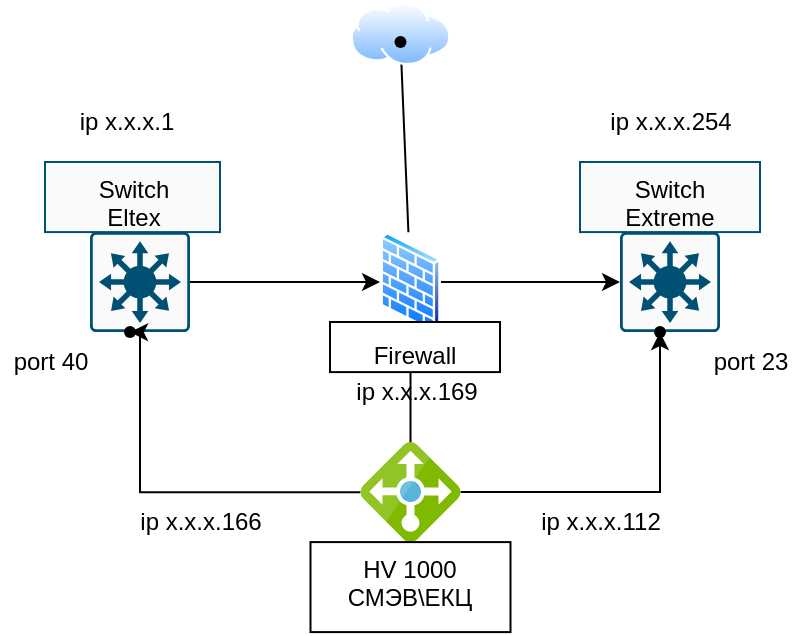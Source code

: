 <mxfile version="17.2.1" type="github">
  <diagram id="FQsRczLZp10Q2zyaTNeg" name="Page-1">
    <mxGraphModel dx="946" dy="645" grid="1" gridSize="10" guides="1" tooltips="1" connect="1" arrows="1" fold="1" page="1" pageScale="1" pageWidth="850" pageHeight="1100" math="0" shadow="0">
      <root>
        <mxCell id="0" />
        <mxCell id="1" parent="0" />
        <mxCell id="VlJcY3GAni6cceC7Ze4i-17" value="" style="edgeStyle=none;rounded=0;orthogonalLoop=1;jettySize=auto;html=1;" edge="1" parent="1" source="VlJcY3GAni6cceC7Ze4i-1" target="VlJcY3GAni6cceC7Ze4i-4">
          <mxGeometry relative="1" as="geometry" />
        </mxCell>
        <mxCell id="VlJcY3GAni6cceC7Ze4i-25" value="" style="edgeStyle=none;rounded=0;orthogonalLoop=1;jettySize=auto;html=1;fontFamily=Helvetica;" edge="1" parent="1" source="VlJcY3GAni6cceC7Ze4i-1" target="VlJcY3GAni6cceC7Ze4i-20">
          <mxGeometry relative="1" as="geometry" />
        </mxCell>
        <mxCell id="VlJcY3GAni6cceC7Ze4i-34" value="" style="edgeStyle=none;rounded=0;orthogonalLoop=1;jettySize=auto;html=1;fontFamily=Helvetica;" edge="1" parent="1" source="VlJcY3GAni6cceC7Ze4i-1" target="VlJcY3GAni6cceC7Ze4i-33">
          <mxGeometry relative="1" as="geometry" />
        </mxCell>
        <mxCell id="VlJcY3GAni6cceC7Ze4i-1" value="" style="aspect=fixed;perimeter=ellipsePerimeter;html=1;align=center;shadow=0;dashed=0;spacingTop=3;image;image=img/lib/active_directory/firewall.svg;" vertex="1" parent="1">
          <mxGeometry x="400" y="225.05" width="30.5" height="50" as="geometry" />
        </mxCell>
        <mxCell id="VlJcY3GAni6cceC7Ze4i-23" value="" style="edgeStyle=none;rounded=0;orthogonalLoop=1;jettySize=auto;html=1;fontFamily=Helvetica;" edge="1" parent="1" source="VlJcY3GAni6cceC7Ze4i-4" target="VlJcY3GAni6cceC7Ze4i-22">
          <mxGeometry relative="1" as="geometry" />
        </mxCell>
        <mxCell id="VlJcY3GAni6cceC7Ze4i-4" value="" style="sketch=0;points=[[0.015,0.015,0],[0.985,0.015,0],[0.985,0.985,0],[0.015,0.985,0],[0.25,0,0],[0.5,0,0],[0.75,0,0],[1,0.25,0],[1,0.5,0],[1,0.75,0],[0.75,1,0],[0.5,1,0],[0.25,1,0],[0,0.75,0],[0,0.5,0],[0,0.25,0]];verticalLabelPosition=bottom;html=1;verticalAlign=top;aspect=fixed;align=center;pointerEvents=1;shape=mxgraph.cisco19.rect;prIcon=l3_switch;fillColor=#FAFAFA;strokeColor=#005073;" vertex="1" parent="1">
          <mxGeometry x="520" y="225.05" width="50" height="50" as="geometry" />
        </mxCell>
        <mxCell id="VlJcY3GAni6cceC7Ze4i-6" value="" style="edgeStyle=orthogonalEdgeStyle;rounded=0;orthogonalLoop=1;jettySize=auto;html=1;" edge="1" parent="1" source="VlJcY3GAni6cceC7Ze4i-5" target="VlJcY3GAni6cceC7Ze4i-1">
          <mxGeometry relative="1" as="geometry" />
        </mxCell>
        <mxCell id="VlJcY3GAni6cceC7Ze4i-5" value="" style="sketch=0;points=[[0.015,0.015,0],[0.985,0.015,0],[0.985,0.985,0],[0.015,0.985,0],[0.25,0,0],[0.5,0,0],[0.75,0,0],[1,0.25,0],[1,0.5,0],[1,0.75,0],[0.75,1,0],[0.5,1,0],[0.25,1,0],[0,0.75,0],[0,0.5,0],[0,0.25,0]];verticalLabelPosition=bottom;html=1;verticalAlign=top;aspect=fixed;align=center;pointerEvents=1;shape=mxgraph.cisco19.rect;prIcon=l3_switch;fillColor=#FAFAFA;strokeColor=#005073;" vertex="1" parent="1">
          <mxGeometry x="255" y="225.05" width="50" height="50" as="geometry" />
        </mxCell>
        <mxCell id="VlJcY3GAni6cceC7Ze4i-11" value="" style="edgeStyle=orthogonalEdgeStyle;rounded=0;orthogonalLoop=1;jettySize=auto;html=1;" edge="1" parent="1" source="VlJcY3GAni6cceC7Ze4i-7" target="VlJcY3GAni6cceC7Ze4i-10">
          <mxGeometry relative="1" as="geometry">
            <Array as="points">
              <mxPoint x="280" y="355.05" />
              <mxPoint x="280" y="275.05" />
            </Array>
          </mxGeometry>
        </mxCell>
        <mxCell id="VlJcY3GAni6cceC7Ze4i-19" value="" style="edgeStyle=none;rounded=0;orthogonalLoop=1;jettySize=auto;html=1;" edge="1" parent="1" source="VlJcY3GAni6cceC7Ze4i-7" target="VlJcY3GAni6cceC7Ze4i-18">
          <mxGeometry relative="1" as="geometry">
            <Array as="points">
              <mxPoint x="540" y="355.05" />
            </Array>
          </mxGeometry>
        </mxCell>
        <mxCell id="VlJcY3GAni6cceC7Ze4i-21" value="" style="edgeStyle=none;rounded=0;orthogonalLoop=1;jettySize=auto;html=1;fontFamily=Helvetica;" edge="1" parent="1" source="VlJcY3GAni6cceC7Ze4i-7" target="VlJcY3GAni6cceC7Ze4i-20">
          <mxGeometry relative="1" as="geometry" />
        </mxCell>
        <mxCell id="VlJcY3GAni6cceC7Ze4i-7" value="" style="sketch=0;aspect=fixed;html=1;points=[];align=center;image;fontSize=12;image=img/lib/mscae/Load_Balancer_feature.svg;fontFamily=Helvetica;" vertex="1" parent="1">
          <mxGeometry x="390.25" y="330.05" width="50" height="50" as="geometry" />
        </mxCell>
        <mxCell id="VlJcY3GAni6cceC7Ze4i-10" value="" style="shape=waypoint;sketch=0;size=6;pointerEvents=1;points=[];fillColor=default;resizable=0;rotatable=0;perimeter=centerPerimeter;snapToPoint=1;verticalAlign=top;labelBackgroundColor=default;" vertex="1" parent="1">
          <mxGeometry x="255" y="255.05" width="40" height="40" as="geometry" />
        </mxCell>
        <mxCell id="VlJcY3GAni6cceC7Ze4i-13" value="" style="aspect=fixed;perimeter=ellipsePerimeter;html=1;align=center;shadow=0;dashed=0;spacingTop=3;image;image=img/lib/active_directory/internet_cloud.svg;" vertex="1" parent="1">
          <mxGeometry x="385.25" y="110" width="50" height="31.5" as="geometry" />
        </mxCell>
        <mxCell id="VlJcY3GAni6cceC7Ze4i-18" value="" style="shape=waypoint;sketch=0;size=6;pointerEvents=1;points=[];fillColor=default;resizable=0;rotatable=0;perimeter=centerPerimeter;snapToPoint=1;verticalAlign=top;labelBackgroundColor=default;" vertex="1" parent="1">
          <mxGeometry x="520" y="255.05" width="40" height="40" as="geometry" />
        </mxCell>
        <mxCell id="VlJcY3GAni6cceC7Ze4i-20" value="HV 1000&lt;br&gt;СМЭВ\ЕКЦ" style="whiteSpace=wrap;html=1;verticalAlign=top;sketch=0;labelBackgroundColor=default;" vertex="1" parent="1">
          <mxGeometry x="365.25" y="380.05" width="100" height="45" as="geometry" />
        </mxCell>
        <mxCell id="VlJcY3GAni6cceC7Ze4i-22" value="Switch&lt;br&gt;Extreme" style="whiteSpace=wrap;html=1;verticalAlign=top;fillColor=#FAFAFA;strokeColor=#005073;sketch=0;" vertex="1" parent="1">
          <mxGeometry x="500" y="190" width="90" height="35.05" as="geometry" />
        </mxCell>
        <mxCell id="VlJcY3GAni6cceC7Ze4i-24" value="Switch&lt;br&gt;Eltex" style="whiteSpace=wrap;html=1;verticalAlign=top;fillColor=#FAFAFA;strokeColor=#005073;sketch=0;" vertex="1" parent="1">
          <mxGeometry x="232.5" y="190" width="87.5" height="35.05" as="geometry" />
        </mxCell>
        <mxCell id="VlJcY3GAni6cceC7Ze4i-29" value="Firewall&lt;br&gt;" style="whiteSpace=wrap;html=1;verticalAlign=top;shadow=0;dashed=0;spacingTop=3;labelBackgroundColor=default;" vertex="1" parent="1">
          <mxGeometry x="375" y="270" width="85" height="25.05" as="geometry" />
        </mxCell>
        <mxCell id="VlJcY3GAni6cceC7Ze4i-33" value="" style="shape=waypoint;sketch=0;size=6;pointerEvents=1;points=[];fillColor=default;resizable=0;rotatable=0;perimeter=centerPerimeter;snapToPoint=1;verticalAlign=top;shadow=0;dashed=0;spacingTop=3;labelBackgroundColor=default;" vertex="1" parent="1">
          <mxGeometry x="390.25" y="110.0" width="40" height="40" as="geometry" />
        </mxCell>
        <mxCell id="VlJcY3GAni6cceC7Ze4i-36" value="port 23" style="text;html=1;align=center;verticalAlign=middle;resizable=0;points=[];autosize=1;strokeColor=none;fillColor=none;fontFamily=Helvetica;" vertex="1" parent="1">
          <mxGeometry x="560" y="280" width="50" height="20" as="geometry" />
        </mxCell>
        <mxCell id="VlJcY3GAni6cceC7Ze4i-37" value="port 40" style="text;html=1;align=center;verticalAlign=middle;resizable=0;points=[];autosize=1;strokeColor=none;fillColor=none;fontFamily=Helvetica;" vertex="1" parent="1">
          <mxGeometry x="210" y="280" width="50" height="20" as="geometry" />
        </mxCell>
        <mxCell id="VlJcY3GAni6cceC7Ze4i-38" value="ip x.x.x.112" style="text;html=1;align=center;verticalAlign=middle;resizable=0;points=[];autosize=1;strokeColor=none;fillColor=none;fontFamily=Helvetica;" vertex="1" parent="1">
          <mxGeometry x="470" y="360.05" width="80" height="20" as="geometry" />
        </mxCell>
        <mxCell id="VlJcY3GAni6cceC7Ze4i-39" value="ip x.x.x.166" style="text;html=1;align=center;verticalAlign=middle;resizable=0;points=[];autosize=1;strokeColor=none;fillColor=none;fontFamily=Helvetica;" vertex="1" parent="1">
          <mxGeometry x="270" y="360.05" width="80" height="20" as="geometry" />
        </mxCell>
        <mxCell id="VlJcY3GAni6cceC7Ze4i-40" value="ip x.x.x.169" style="text;html=1;align=center;verticalAlign=middle;resizable=0;points=[];autosize=1;strokeColor=none;fillColor=none;fontFamily=Helvetica;" vertex="1" parent="1">
          <mxGeometry x="377.5" y="295.05" width="80" height="20" as="geometry" />
        </mxCell>
        <mxCell id="VlJcY3GAni6cceC7Ze4i-42" value="ip x.x.x.254" style="text;html=1;align=center;verticalAlign=middle;resizable=0;points=[];autosize=1;strokeColor=none;fillColor=none;fontFamily=Helvetica;" vertex="1" parent="1">
          <mxGeometry x="505" y="160" width="80" height="20" as="geometry" />
        </mxCell>
        <mxCell id="VlJcY3GAni6cceC7Ze4i-43" value="ip x.x.x.1" style="text;html=1;align=center;verticalAlign=middle;resizable=0;points=[];autosize=1;strokeColor=none;fillColor=none;fontFamily=Helvetica;" vertex="1" parent="1">
          <mxGeometry x="242.5" y="160" width="60" height="20" as="geometry" />
        </mxCell>
      </root>
    </mxGraphModel>
  </diagram>
</mxfile>
